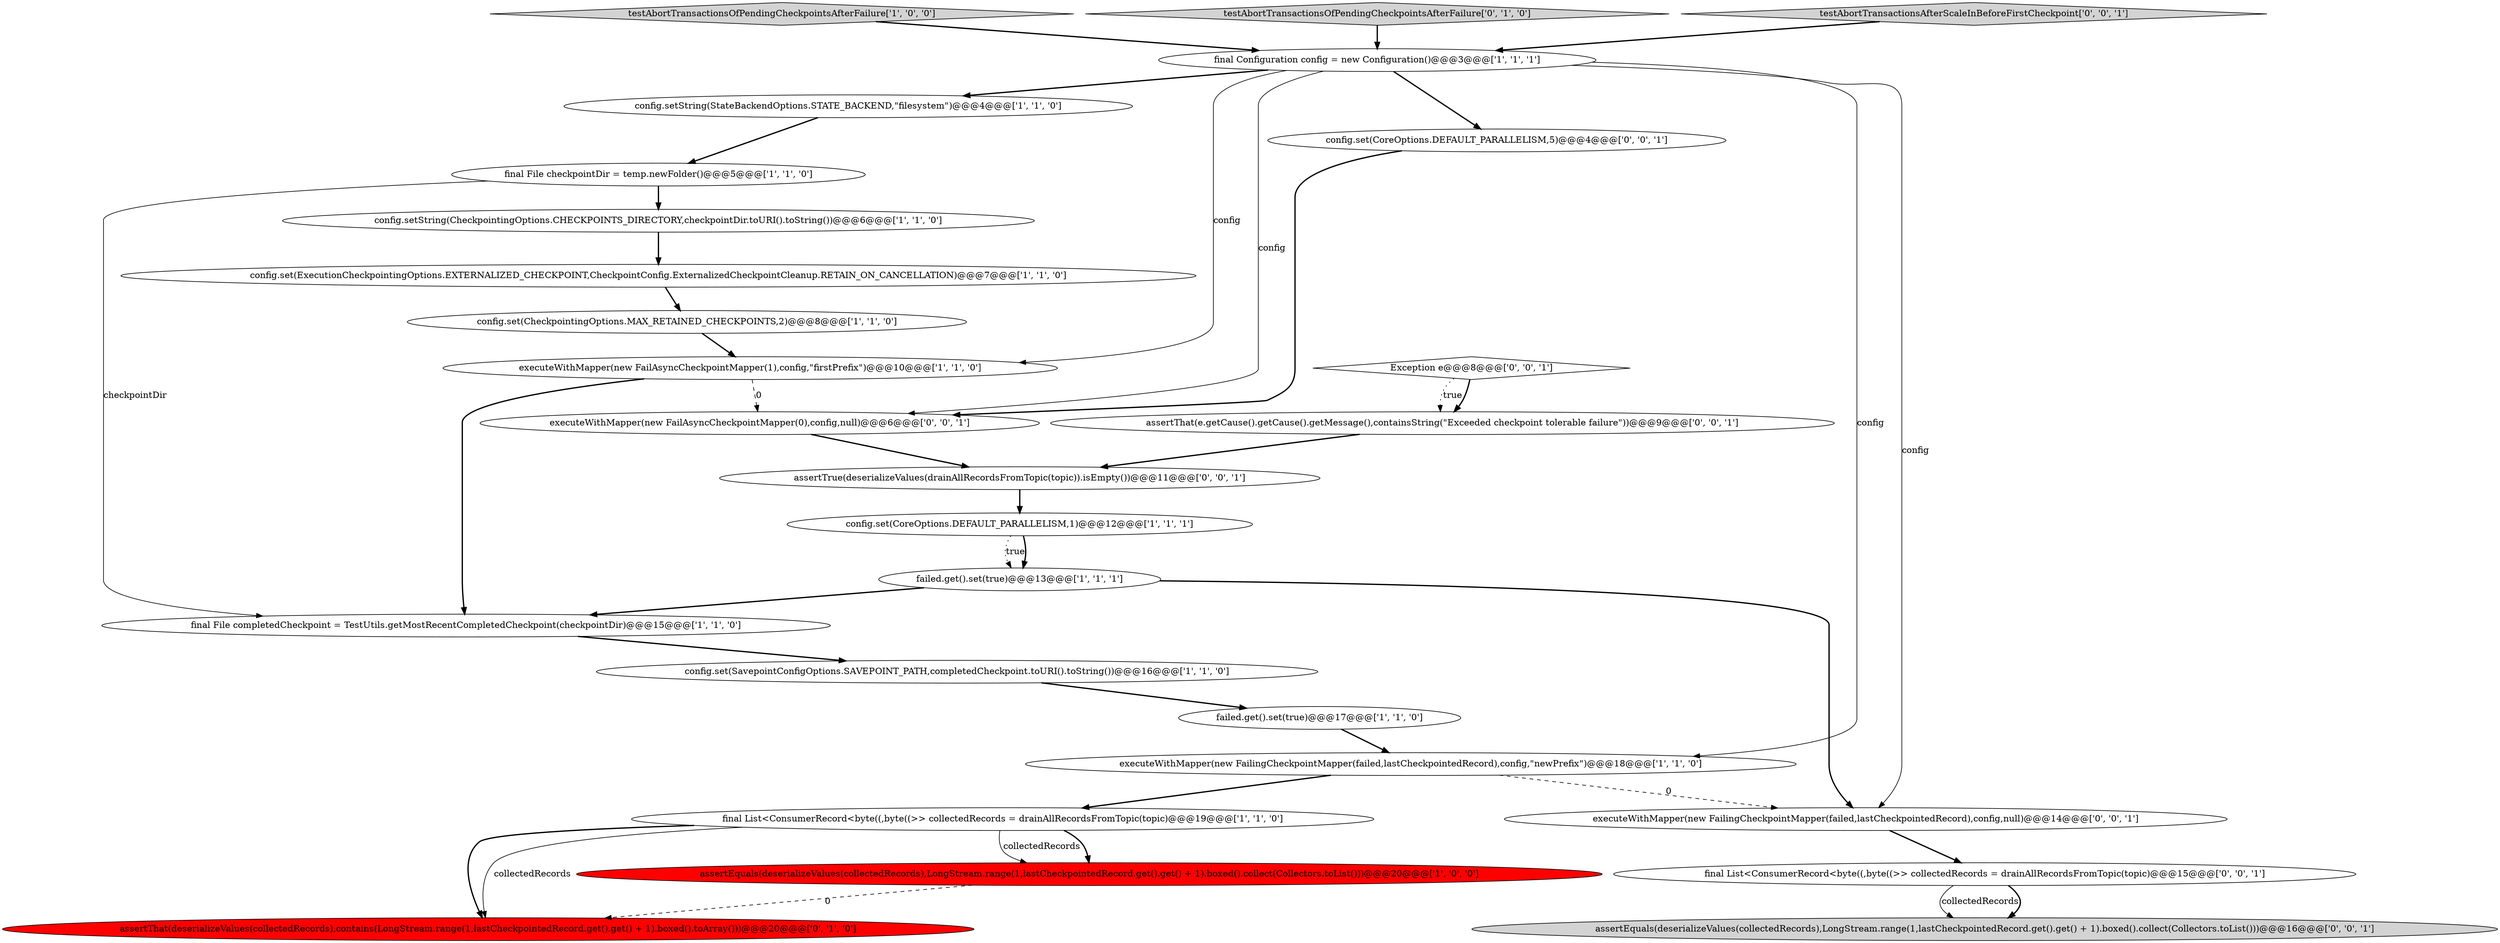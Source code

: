 digraph {
9 [style = filled, label = "failed.get().set(true)@@@13@@@['1', '1', '1']", fillcolor = white, shape = ellipse image = "AAA0AAABBB1BBB"];
13 [style = filled, label = "failed.get().set(true)@@@17@@@['1', '1', '0']", fillcolor = white, shape = ellipse image = "AAA0AAABBB1BBB"];
3 [style = filled, label = "config.set(CoreOptions.DEFAULT_PARALLELISM,1)@@@12@@@['1', '1', '1']", fillcolor = white, shape = ellipse image = "AAA0AAABBB1BBB"];
10 [style = filled, label = "final File completedCheckpoint = TestUtils.getMostRecentCompletedCheckpoint(checkpointDir)@@@15@@@['1', '1', '0']", fillcolor = white, shape = ellipse image = "AAA0AAABBB1BBB"];
12 [style = filled, label = "executeWithMapper(new FailAsyncCheckpointMapper(1),config,\"firstPrefix\")@@@10@@@['1', '1', '0']", fillcolor = white, shape = ellipse image = "AAA0AAABBB1BBB"];
0 [style = filled, label = "config.setString(StateBackendOptions.STATE_BACKEND,\"filesystem\")@@@4@@@['1', '1', '0']", fillcolor = white, shape = ellipse image = "AAA0AAABBB1BBB"];
7 [style = filled, label = "testAbortTransactionsOfPendingCheckpointsAfterFailure['1', '0', '0']", fillcolor = lightgray, shape = diamond image = "AAA0AAABBB1BBB"];
17 [style = filled, label = "assertThat(deserializeValues(collectedRecords),contains(LongStream.range(1,lastCheckpointedRecord.get().get() + 1).boxed().toArray()))@@@20@@@['0', '1', '0']", fillcolor = red, shape = ellipse image = "AAA1AAABBB2BBB"];
15 [style = filled, label = "config.set(CheckpointingOptions.MAX_RETAINED_CHECKPOINTS,2)@@@8@@@['1', '1', '0']", fillcolor = white, shape = ellipse image = "AAA0AAABBB1BBB"];
14 [style = filled, label = "final File checkpointDir = temp.newFolder()@@@5@@@['1', '1', '0']", fillcolor = white, shape = ellipse image = "AAA0AAABBB1BBB"];
4 [style = filled, label = "config.set(SavepointConfigOptions.SAVEPOINT_PATH,completedCheckpoint.toURI().toString())@@@16@@@['1', '1', '0']", fillcolor = white, shape = ellipse image = "AAA0AAABBB1BBB"];
6 [style = filled, label = "final Configuration config = new Configuration()@@@3@@@['1', '1', '1']", fillcolor = white, shape = ellipse image = "AAA0AAABBB1BBB"];
23 [style = filled, label = "Exception e@@@8@@@['0', '0', '1']", fillcolor = white, shape = diamond image = "AAA0AAABBB3BBB"];
24 [style = filled, label = "assertEquals(deserializeValues(collectedRecords),LongStream.range(1,lastCheckpointedRecord.get().get() + 1).boxed().collect(Collectors.toList()))@@@16@@@['0', '0', '1']", fillcolor = lightgray, shape = ellipse image = "AAA0AAABBB3BBB"];
16 [style = filled, label = "testAbortTransactionsOfPendingCheckpointsAfterFailure['0', '1', '0']", fillcolor = lightgray, shape = diamond image = "AAA0AAABBB2BBB"];
19 [style = filled, label = "assertThat(e.getCause().getCause().getMessage(),containsString(\"Exceeded checkpoint tolerable failure\"))@@@9@@@['0', '0', '1']", fillcolor = white, shape = ellipse image = "AAA0AAABBB3BBB"];
5 [style = filled, label = "final List<ConsumerRecord<byte((,byte((>> collectedRecords = drainAllRecordsFromTopic(topic)@@@19@@@['1', '1', '0']", fillcolor = white, shape = ellipse image = "AAA0AAABBB1BBB"];
22 [style = filled, label = "executeWithMapper(new FailingCheckpointMapper(failed,lastCheckpointedRecord),config,null)@@@14@@@['0', '0', '1']", fillcolor = white, shape = ellipse image = "AAA0AAABBB3BBB"];
1 [style = filled, label = "config.set(ExecutionCheckpointingOptions.EXTERNALIZED_CHECKPOINT,CheckpointConfig.ExternalizedCheckpointCleanup.RETAIN_ON_CANCELLATION)@@@7@@@['1', '1', '0']", fillcolor = white, shape = ellipse image = "AAA0AAABBB1BBB"];
2 [style = filled, label = "config.setString(CheckpointingOptions.CHECKPOINTS_DIRECTORY,checkpointDir.toURI().toString())@@@6@@@['1', '1', '0']", fillcolor = white, shape = ellipse image = "AAA0AAABBB1BBB"];
25 [style = filled, label = "executeWithMapper(new FailAsyncCheckpointMapper(0),config,null)@@@6@@@['0', '0', '1']", fillcolor = white, shape = ellipse image = "AAA0AAABBB3BBB"];
26 [style = filled, label = "assertTrue(deserializeValues(drainAllRecordsFromTopic(topic)).isEmpty())@@@11@@@['0', '0', '1']", fillcolor = white, shape = ellipse image = "AAA0AAABBB3BBB"];
21 [style = filled, label = "config.set(CoreOptions.DEFAULT_PARALLELISM,5)@@@4@@@['0', '0', '1']", fillcolor = white, shape = ellipse image = "AAA0AAABBB3BBB"];
20 [style = filled, label = "testAbortTransactionsAfterScaleInBeforeFirstCheckpoint['0', '0', '1']", fillcolor = lightgray, shape = diamond image = "AAA0AAABBB3BBB"];
8 [style = filled, label = "executeWithMapper(new FailingCheckpointMapper(failed,lastCheckpointedRecord),config,\"newPrefix\")@@@18@@@['1', '1', '0']", fillcolor = white, shape = ellipse image = "AAA0AAABBB1BBB"];
18 [style = filled, label = "final List<ConsumerRecord<byte((,byte((>> collectedRecords = drainAllRecordsFromTopic(topic)@@@15@@@['0', '0', '1']", fillcolor = white, shape = ellipse image = "AAA0AAABBB3BBB"];
11 [style = filled, label = "assertEquals(deserializeValues(collectedRecords),LongStream.range(1,lastCheckpointedRecord.get().get() + 1).boxed().collect(Collectors.toList()))@@@20@@@['1', '0', '0']", fillcolor = red, shape = ellipse image = "AAA1AAABBB1BBB"];
9->22 [style = bold, label=""];
18->24 [style = solid, label="collectedRecords"];
18->24 [style = bold, label=""];
2->1 [style = bold, label=""];
6->21 [style = bold, label=""];
26->3 [style = bold, label=""];
16->6 [style = bold, label=""];
1->15 [style = bold, label=""];
6->22 [style = solid, label="config"];
4->13 [style = bold, label=""];
6->25 [style = solid, label="config"];
6->0 [style = bold, label=""];
11->17 [style = dashed, label="0"];
20->6 [style = bold, label=""];
9->10 [style = bold, label=""];
21->25 [style = bold, label=""];
3->9 [style = dotted, label="true"];
23->19 [style = dotted, label="true"];
5->17 [style = bold, label=""];
3->9 [style = bold, label=""];
8->22 [style = dashed, label="0"];
6->8 [style = solid, label="config"];
0->14 [style = bold, label=""];
12->10 [style = bold, label=""];
22->18 [style = bold, label=""];
12->25 [style = dashed, label="0"];
6->12 [style = solid, label="config"];
8->5 [style = bold, label=""];
5->11 [style = solid, label="collectedRecords"];
5->17 [style = solid, label="collectedRecords"];
19->26 [style = bold, label=""];
23->19 [style = bold, label=""];
25->26 [style = bold, label=""];
7->6 [style = bold, label=""];
10->4 [style = bold, label=""];
14->10 [style = solid, label="checkpointDir"];
14->2 [style = bold, label=""];
15->12 [style = bold, label=""];
5->11 [style = bold, label=""];
13->8 [style = bold, label=""];
}
